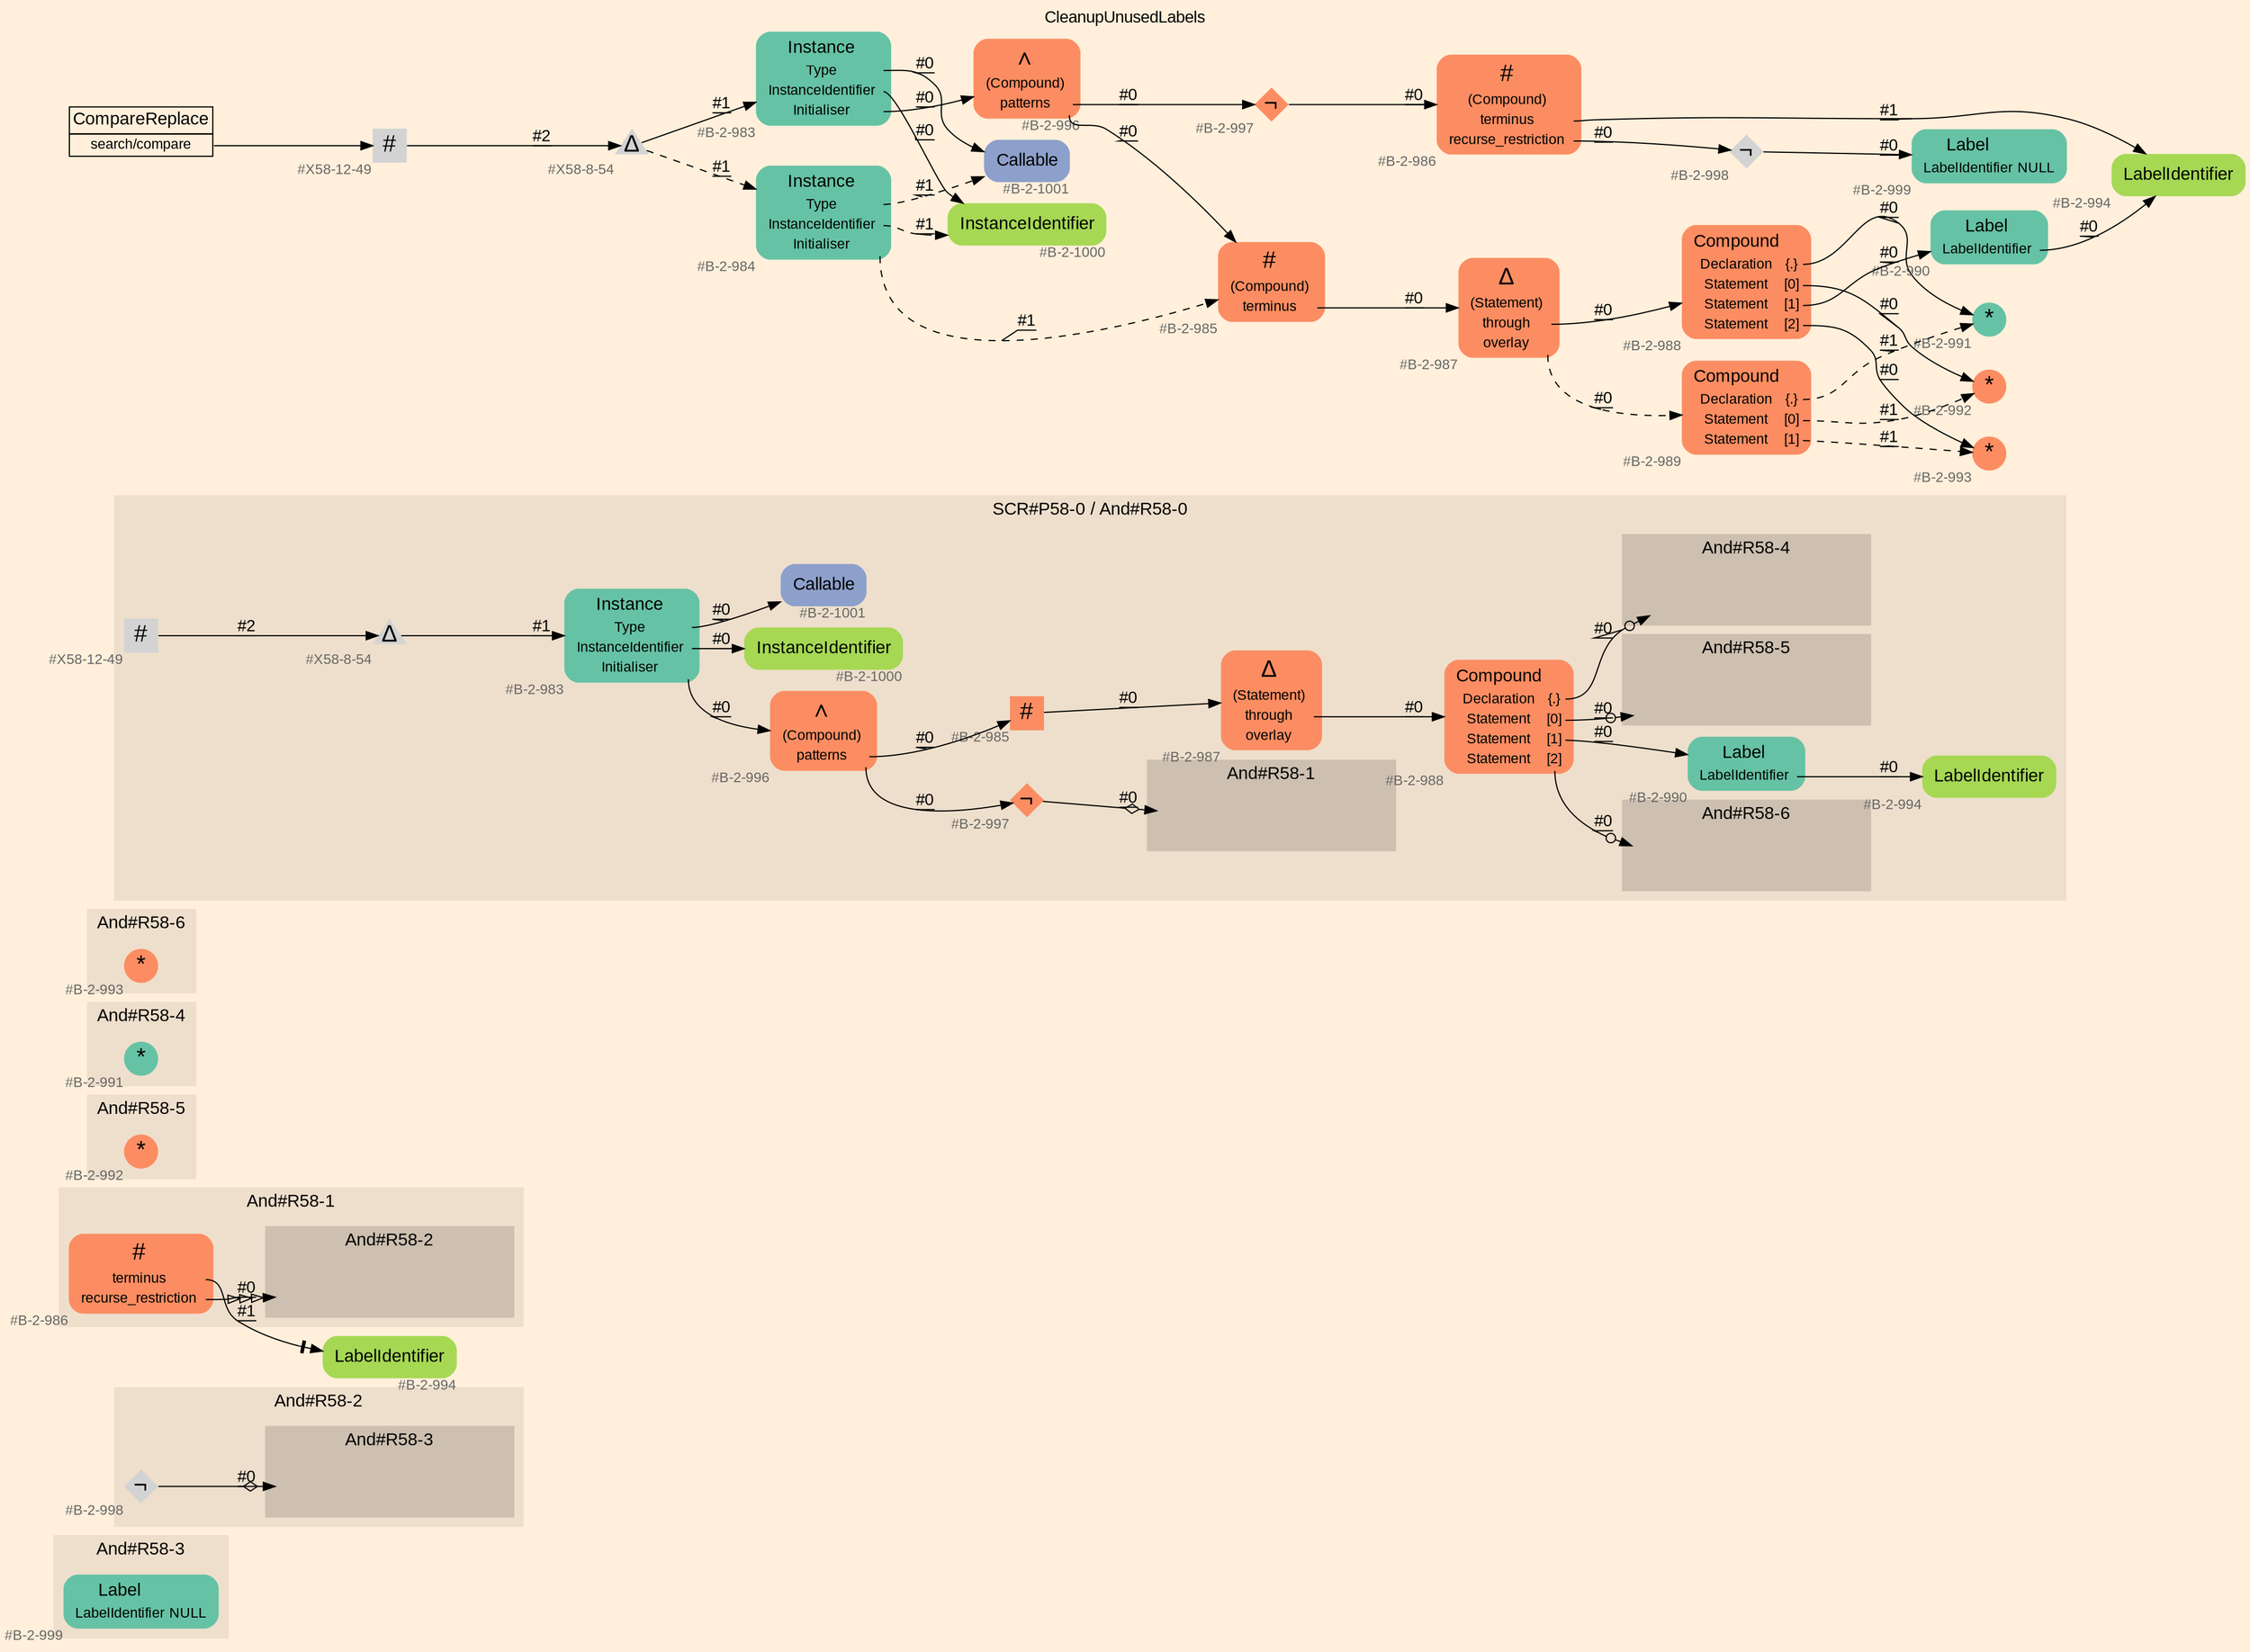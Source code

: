 digraph "CleanupUnusedLabels" {
label = "CleanupUnusedLabels"
labelloc = t
graph [
    rankdir = "LR"
    ranksep = 0.3
    bgcolor = antiquewhite1
    color = black
    fontcolor = black
    fontname = "Arial"
];
node [
    fontname = "Arial"
];
edge [
    fontname = "Arial"
];

// -------------------- figure And#R58-3 --------------------
// -------- region And#R58-3 ----------
subgraph "clusterAnd#R58-3" {
    label = "And#R58-3"
    style = "filled"
    color = antiquewhite2
    fontsize = "15"
    // -------- block And#R58-3/#B-2-999 ----------
    "And#R58-3/#B-2-999" [
        fillcolor = "/set28/1"
        xlabel = "#B-2-999"
        fontsize = "12"
        fontcolor = grey40
        shape = "plaintext"
        label = <<TABLE BORDER="0" CELLBORDER="0" CELLSPACING="0">
         <TR><TD><FONT COLOR="black" POINT-SIZE="15">Label</FONT></TD></TR>
         <TR><TD><FONT COLOR="black" POINT-SIZE="12">LabelIdentifier</FONT></TD><TD PORT="port0"><FONT COLOR="black" POINT-SIZE="12">NULL</FONT></TD></TR>
        </TABLE>>
        style = "rounded,filled"
    ];
    
}


// -------------------- figure And#R58-2 --------------------
// -------- region And#R58-2 ----------
subgraph "clusterAnd#R58-2" {
    label = "And#R58-2"
    style = "filled"
    color = antiquewhite2
    fontsize = "15"
    // -------- block And#R58-2/#B-2-998 ----------
    "And#R58-2/#B-2-998" [
        xlabel = "#B-2-998"
        fontsize = "12"
        fontcolor = grey40
        shape = "diamond"
        label = <<FONT COLOR="black" POINT-SIZE="20">¬</FONT>>
        style = "filled"
        penwidth = 0.0
        fixedsize = true
        width = 0.4
        height = 0.4
    ];
    
    // -------- region And#R58-2/And#R58-3 ----------
    subgraph "clusterAnd#R58-2/And#R58-3" {
        label = "And#R58-3"
        style = "filled"
        color = antiquewhite3
        fontsize = "15"
        // -------- block And#R58-2/And#R58-3/#B-2-999 ----------
        "And#R58-2/And#R58-3/#B-2-999" [
            fillcolor = "/set28/1"
            xlabel = "#B-2-999"
            fontsize = "12"
            fontcolor = grey40
            shape = "none"
            style = "invisible"
        ];
        
    }
    
}

"And#R58-2/#B-2-998" -> "And#R58-2/And#R58-3/#B-2-999" [
    arrowhead="normalnoneodiamond"
    label = "#0"
    decorate = true
    color = black
    fontcolor = black
];


// -------------------- figure And#R58-1 --------------------
// -------- region And#R58-1 ----------
subgraph "clusterAnd#R58-1" {
    label = "And#R58-1"
    style = "filled"
    color = antiquewhite2
    fontsize = "15"
    // -------- block And#R58-1/#B-2-986 ----------
    "And#R58-1/#B-2-986" [
        fillcolor = "/set28/2"
        xlabel = "#B-2-986"
        fontsize = "12"
        fontcolor = grey40
        shape = "plaintext"
        label = <<TABLE BORDER="0" CELLBORDER="0" CELLSPACING="0">
         <TR><TD><FONT COLOR="black" POINT-SIZE="20">#</FONT></TD></TR>
         <TR><TD><FONT COLOR="black" POINT-SIZE="12">terminus</FONT></TD><TD PORT="port0"></TD></TR>
         <TR><TD><FONT COLOR="black" POINT-SIZE="12">recurse_restriction</FONT></TD><TD PORT="port1"></TD></TR>
        </TABLE>>
        style = "rounded,filled"
    ];
    
    // -------- region And#R58-1/And#R58-2 ----------
    subgraph "clusterAnd#R58-1/And#R58-2" {
        label = "And#R58-2"
        style = "filled"
        color = antiquewhite3
        fontsize = "15"
        // -------- block And#R58-1/And#R58-2/#B-2-998 ----------
        "And#R58-1/And#R58-2/#B-2-998" [
            xlabel = "#B-2-998"
            fontsize = "12"
            fontcolor = grey40
            shape = "none"
            style = "invisible"
        ];
        
    }
    
}

// -------- block And#R58-1/#B-2-994 ----------
"And#R58-1/#B-2-994" [
    fillcolor = "/set28/5"
    xlabel = "#B-2-994"
    fontsize = "12"
    fontcolor = grey40
    shape = "plaintext"
    label = <<TABLE BORDER="0" CELLBORDER="0" CELLSPACING="0">
     <TR><TD><FONT COLOR="black" POINT-SIZE="15">LabelIdentifier</FONT></TD></TR>
    </TABLE>>
    style = "rounded,filled"
];

"And#R58-1/#B-2-986":port0 -> "And#R58-1/#B-2-994" [
    arrowhead="normalnonetee"
    label = "#1"
    decorate = true
    color = black
    fontcolor = black
];

"And#R58-1/#B-2-986":port1 -> "And#R58-1/And#R58-2/#B-2-998" [
    arrowhead="normalonormalonormalonormal"
    label = "#0"
    decorate = true
    color = black
    fontcolor = black
];


// -------------------- figure And#R58-5 --------------------
// -------- region And#R58-5 ----------
subgraph "clusterAnd#R58-5" {
    label = "And#R58-5"
    style = "filled"
    color = antiquewhite2
    fontsize = "15"
    // -------- block And#R58-5/#B-2-992 ----------
    "And#R58-5/#B-2-992" [
        fillcolor = "/set28/2"
        xlabel = "#B-2-992"
        fontsize = "12"
        fontcolor = grey40
        shape = "circle"
        label = <<FONT COLOR="black" POINT-SIZE="20">*</FONT>>
        style = "filled"
        penwidth = 0.0
        fixedsize = true
        width = 0.4
        height = 0.4
    ];
    
}


// -------------------- figure And#R58-4 --------------------
// -------- region And#R58-4 ----------
subgraph "clusterAnd#R58-4" {
    label = "And#R58-4"
    style = "filled"
    color = antiquewhite2
    fontsize = "15"
    // -------- block And#R58-4/#B-2-991 ----------
    "And#R58-4/#B-2-991" [
        fillcolor = "/set28/1"
        xlabel = "#B-2-991"
        fontsize = "12"
        fontcolor = grey40
        shape = "circle"
        label = <<FONT COLOR="black" POINT-SIZE="20">*</FONT>>
        style = "filled"
        penwidth = 0.0
        fixedsize = true
        width = 0.4
        height = 0.4
    ];
    
}


// -------------------- figure And#R58-6 --------------------
// -------- region And#R58-6 ----------
subgraph "clusterAnd#R58-6" {
    label = "And#R58-6"
    style = "filled"
    color = antiquewhite2
    fontsize = "15"
    // -------- block And#R58-6/#B-2-993 ----------
    "And#R58-6/#B-2-993" [
        fillcolor = "/set28/2"
        xlabel = "#B-2-993"
        fontsize = "12"
        fontcolor = grey40
        shape = "circle"
        label = <<FONT COLOR="black" POINT-SIZE="20">*</FONT>>
        style = "filled"
        penwidth = 0.0
        fixedsize = true
        width = 0.4
        height = 0.4
    ];
    
}


// -------------------- figure And#R58-0 --------------------
// -------- region And#R58-0 ----------
subgraph "clusterAnd#R58-0" {
    label = "SCR#P58-0 / And#R58-0"
    style = "filled"
    color = antiquewhite2
    fontsize = "15"
    // -------- block And#R58-0/#B-2-990 ----------
    "And#R58-0/#B-2-990" [
        fillcolor = "/set28/1"
        xlabel = "#B-2-990"
        fontsize = "12"
        fontcolor = grey40
        shape = "plaintext"
        label = <<TABLE BORDER="0" CELLBORDER="0" CELLSPACING="0">
         <TR><TD><FONT COLOR="black" POINT-SIZE="15">Label</FONT></TD></TR>
         <TR><TD><FONT COLOR="black" POINT-SIZE="12">LabelIdentifier</FONT></TD><TD PORT="port0"></TD></TR>
        </TABLE>>
        style = "rounded,filled"
    ];
    
    // -------- block And#R58-0/#B-2-997 ----------
    "And#R58-0/#B-2-997" [
        fillcolor = "/set28/2"
        xlabel = "#B-2-997"
        fontsize = "12"
        fontcolor = grey40
        shape = "diamond"
        label = <<FONT COLOR="black" POINT-SIZE="20">¬</FONT>>
        style = "filled"
        penwidth = 0.0
        fixedsize = true
        width = 0.4
        height = 0.4
    ];
    
    // -------- block And#R58-0/#B-2-983 ----------
    "And#R58-0/#B-2-983" [
        fillcolor = "/set28/1"
        xlabel = "#B-2-983"
        fontsize = "12"
        fontcolor = grey40
        shape = "plaintext"
        label = <<TABLE BORDER="0" CELLBORDER="0" CELLSPACING="0">
         <TR><TD><FONT COLOR="black" POINT-SIZE="15">Instance</FONT></TD></TR>
         <TR><TD><FONT COLOR="black" POINT-SIZE="12">Type</FONT></TD><TD PORT="port0"></TD></TR>
         <TR><TD><FONT COLOR="black" POINT-SIZE="12">InstanceIdentifier</FONT></TD><TD PORT="port1"></TD></TR>
         <TR><TD><FONT COLOR="black" POINT-SIZE="12">Initialiser</FONT></TD><TD PORT="port2"></TD></TR>
        </TABLE>>
        style = "rounded,filled"
    ];
    
    // -------- block And#R58-0/#B-2-1000 ----------
    "And#R58-0/#B-2-1000" [
        fillcolor = "/set28/5"
        xlabel = "#B-2-1000"
        fontsize = "12"
        fontcolor = grey40
        shape = "plaintext"
        label = <<TABLE BORDER="0" CELLBORDER="0" CELLSPACING="0">
         <TR><TD><FONT COLOR="black" POINT-SIZE="15">InstanceIdentifier</FONT></TD></TR>
        </TABLE>>
        style = "rounded,filled"
    ];
    
    // -------- block And#R58-0/#X58-12-49 ----------
    "And#R58-0/#X58-12-49" [
        xlabel = "#X58-12-49"
        fontsize = "12"
        fontcolor = grey40
        shape = "square"
        label = <<FONT COLOR="black" POINT-SIZE="20">#</FONT>>
        style = "filled"
        penwidth = 0.0
        fixedsize = true
        width = 0.4
        height = 0.4
    ];
    
    // -------- block And#R58-0/#X58-8-54 ----------
    "And#R58-0/#X58-8-54" [
        xlabel = "#X58-8-54"
        fontsize = "12"
        fontcolor = grey40
        shape = "triangle"
        label = <<FONT COLOR="black" POINT-SIZE="20">Δ</FONT>>
        style = "filled"
        penwidth = 0.0
        fixedsize = true
        width = 0.4
        height = 0.4
    ];
    
    // -------- block And#R58-0/#B-2-988 ----------
    "And#R58-0/#B-2-988" [
        fillcolor = "/set28/2"
        xlabel = "#B-2-988"
        fontsize = "12"
        fontcolor = grey40
        shape = "plaintext"
        label = <<TABLE BORDER="0" CELLBORDER="0" CELLSPACING="0">
         <TR><TD><FONT COLOR="black" POINT-SIZE="15">Compound</FONT></TD></TR>
         <TR><TD><FONT COLOR="black" POINT-SIZE="12">Declaration</FONT></TD><TD PORT="port0"><FONT COLOR="black" POINT-SIZE="12">{.}</FONT></TD></TR>
         <TR><TD><FONT COLOR="black" POINT-SIZE="12">Statement</FONT></TD><TD PORT="port1"><FONT COLOR="black" POINT-SIZE="12">[0]</FONT></TD></TR>
         <TR><TD><FONT COLOR="black" POINT-SIZE="12">Statement</FONT></TD><TD PORT="port2"><FONT COLOR="black" POINT-SIZE="12">[1]</FONT></TD></TR>
         <TR><TD><FONT COLOR="black" POINT-SIZE="12">Statement</FONT></TD><TD PORT="port3"><FONT COLOR="black" POINT-SIZE="12">[2]</FONT></TD></TR>
        </TABLE>>
        style = "rounded,filled"
    ];
    
    // -------- block And#R58-0/#B-2-1001 ----------
    "And#R58-0/#B-2-1001" [
        fillcolor = "/set28/3"
        xlabel = "#B-2-1001"
        fontsize = "12"
        fontcolor = grey40
        shape = "plaintext"
        label = <<TABLE BORDER="0" CELLBORDER="0" CELLSPACING="0">
         <TR><TD><FONT COLOR="black" POINT-SIZE="15">Callable</FONT></TD></TR>
        </TABLE>>
        style = "rounded,filled"
    ];
    
    // -------- block And#R58-0/#B-2-996 ----------
    "And#R58-0/#B-2-996" [
        fillcolor = "/set28/2"
        xlabel = "#B-2-996"
        fontsize = "12"
        fontcolor = grey40
        shape = "plaintext"
        label = <<TABLE BORDER="0" CELLBORDER="0" CELLSPACING="0">
         <TR><TD><FONT COLOR="black" POINT-SIZE="20">∧</FONT></TD></TR>
         <TR><TD><FONT COLOR="black" POINT-SIZE="12">(Compound)</FONT></TD><TD PORT="port0"></TD></TR>
         <TR><TD><FONT COLOR="black" POINT-SIZE="12">patterns</FONT></TD><TD PORT="port1"></TD></TR>
        </TABLE>>
        style = "rounded,filled"
    ];
    
    // -------- block And#R58-0/#B-2-985 ----------
    "And#R58-0/#B-2-985" [
        fillcolor = "/set28/2"
        xlabel = "#B-2-985"
        fontsize = "12"
        fontcolor = grey40
        shape = "square"
        label = <<FONT COLOR="black" POINT-SIZE="20">#</FONT>>
        style = "filled"
        penwidth = 0.0
        fixedsize = true
        width = 0.4
        height = 0.4
    ];
    
    // -------- block And#R58-0/#B-2-994 ----------
    "And#R58-0/#B-2-994" [
        fillcolor = "/set28/5"
        xlabel = "#B-2-994"
        fontsize = "12"
        fontcolor = grey40
        shape = "plaintext"
        label = <<TABLE BORDER="0" CELLBORDER="0" CELLSPACING="0">
         <TR><TD><FONT COLOR="black" POINT-SIZE="15">LabelIdentifier</FONT></TD></TR>
        </TABLE>>
        style = "rounded,filled"
    ];
    
    // -------- block And#R58-0/#B-2-987 ----------
    "And#R58-0/#B-2-987" [
        fillcolor = "/set28/2"
        xlabel = "#B-2-987"
        fontsize = "12"
        fontcolor = grey40
        shape = "plaintext"
        label = <<TABLE BORDER="0" CELLBORDER="0" CELLSPACING="0">
         <TR><TD><FONT COLOR="black" POINT-SIZE="20">Δ</FONT></TD></TR>
         <TR><TD><FONT COLOR="black" POINT-SIZE="12">(Statement)</FONT></TD><TD PORT="port0"></TD></TR>
         <TR><TD><FONT COLOR="black" POINT-SIZE="12">through</FONT></TD><TD PORT="port1"></TD></TR>
         <TR><TD><FONT COLOR="black" POINT-SIZE="12">overlay</FONT></TD><TD PORT="port2"></TD></TR>
        </TABLE>>
        style = "rounded,filled"
    ];
    
    // -------- region And#R58-0/And#R58-1 ----------
    subgraph "clusterAnd#R58-0/And#R58-1" {
        label = "And#R58-1"
        style = "filled"
        color = antiquewhite3
        fontsize = "15"
        // -------- block And#R58-0/And#R58-1/#B-2-986 ----------
        "And#R58-0/And#R58-1/#B-2-986" [
            fillcolor = "/set28/2"
            xlabel = "#B-2-986"
            fontsize = "12"
            fontcolor = grey40
            shape = "none"
            style = "invisible"
        ];
        
    }
    
    // -------- region And#R58-0/And#R58-4 ----------
    subgraph "clusterAnd#R58-0/And#R58-4" {
        label = "And#R58-4"
        style = "filled"
        color = antiquewhite3
        fontsize = "15"
        // -------- block And#R58-0/And#R58-4/#B-2-991 ----------
        "And#R58-0/And#R58-4/#B-2-991" [
            fillcolor = "/set28/1"
            xlabel = "#B-2-991"
            fontsize = "12"
            fontcolor = grey40
            shape = "none"
            style = "invisible"
        ];
        
    }
    
    // -------- region And#R58-0/And#R58-5 ----------
    subgraph "clusterAnd#R58-0/And#R58-5" {
        label = "And#R58-5"
        style = "filled"
        color = antiquewhite3
        fontsize = "15"
        // -------- block And#R58-0/And#R58-5/#B-2-992 ----------
        "And#R58-0/And#R58-5/#B-2-992" [
            fillcolor = "/set28/2"
            xlabel = "#B-2-992"
            fontsize = "12"
            fontcolor = grey40
            shape = "none"
            style = "invisible"
        ];
        
    }
    
    // -------- region And#R58-0/And#R58-6 ----------
    subgraph "clusterAnd#R58-0/And#R58-6" {
        label = "And#R58-6"
        style = "filled"
        color = antiquewhite3
        fontsize = "15"
        // -------- block And#R58-0/And#R58-6/#B-2-993 ----------
        "And#R58-0/And#R58-6/#B-2-993" [
            fillcolor = "/set28/2"
            xlabel = "#B-2-993"
            fontsize = "12"
            fontcolor = grey40
            shape = "none"
            style = "invisible"
        ];
        
    }
    
}

"And#R58-0/#B-2-990":port0 -> "And#R58-0/#B-2-994" [
    label = "#0"
    decorate = true
    color = black
    fontcolor = black
];

"And#R58-0/#B-2-997" -> "And#R58-0/And#R58-1/#B-2-986" [
    arrowhead="normalnoneodiamond"
    label = "#0"
    decorate = true
    color = black
    fontcolor = black
];

"And#R58-0/#B-2-983":port0 -> "And#R58-0/#B-2-1001" [
    label = "#0"
    decorate = true
    color = black
    fontcolor = black
];

"And#R58-0/#B-2-983":port1 -> "And#R58-0/#B-2-1000" [
    label = "#0"
    decorate = true
    color = black
    fontcolor = black
];

"And#R58-0/#B-2-983":port2 -> "And#R58-0/#B-2-996" [
    label = "#0"
    decorate = true
    color = black
    fontcolor = black
];

"And#R58-0/#X58-12-49" -> "And#R58-0/#X58-8-54" [
    label = "#2"
    decorate = true
    color = black
    fontcolor = black
];

"And#R58-0/#X58-8-54" -> "And#R58-0/#B-2-983" [
    label = "#1"
    decorate = true
    color = black
    fontcolor = black
];

"And#R58-0/#B-2-988":port0 -> "And#R58-0/And#R58-4/#B-2-991" [
    arrowhead="normalnoneodot"
    label = "#0"
    decorate = true
    color = black
    fontcolor = black
];

"And#R58-0/#B-2-988":port1 -> "And#R58-0/And#R58-5/#B-2-992" [
    arrowhead="normalnoneodot"
    label = "#0"
    decorate = true
    color = black
    fontcolor = black
];

"And#R58-0/#B-2-988":port2 -> "And#R58-0/#B-2-990" [
    label = "#0"
    decorate = true
    color = black
    fontcolor = black
];

"And#R58-0/#B-2-988":port3 -> "And#R58-0/And#R58-6/#B-2-993" [
    arrowhead="normalnoneodot"
    label = "#0"
    decorate = true
    color = black
    fontcolor = black
];

"And#R58-0/#B-2-996":port1 -> "And#R58-0/#B-2-985" [
    label = "#0"
    decorate = true
    color = black
    fontcolor = black
];

"And#R58-0/#B-2-996":port1 -> "And#R58-0/#B-2-997" [
    label = "#0"
    decorate = true
    color = black
    fontcolor = black
];

"And#R58-0/#B-2-985" -> "And#R58-0/#B-2-987" [
    label = "#0"
    decorate = true
    color = black
    fontcolor = black
];

"And#R58-0/#B-2-987":port1 -> "And#R58-0/#B-2-988" [
    label = "#0"
    decorate = true
    color = black
    fontcolor = black
];


// -------------------- transformation figure --------------------
// -------- block CR#X58-10-58 ----------
"CR#X58-10-58" [
    fillcolor = antiquewhite1
    fontsize = "12"
    fontcolor = grey40
    shape = "plaintext"
    label = <<TABLE BORDER="0" CELLBORDER="1" CELLSPACING="0">
     <TR><TD><FONT COLOR="black" POINT-SIZE="15">CompareReplace</FONT></TD></TR>
     <TR><TD PORT="port0"><FONT COLOR="black" POINT-SIZE="12">search/compare</FONT></TD></TR>
    </TABLE>>
    style = "filled"
    color = black
];

// -------- block #X58-12-49 ----------
"#X58-12-49" [
    xlabel = "#X58-12-49"
    fontsize = "12"
    fontcolor = grey40
    shape = "square"
    label = <<FONT COLOR="black" POINT-SIZE="20">#</FONT>>
    style = "filled"
    penwidth = 0.0
    fixedsize = true
    width = 0.4
    height = 0.4
];

// -------- block #X58-8-54 ----------
"#X58-8-54" [
    xlabel = "#X58-8-54"
    fontsize = "12"
    fontcolor = grey40
    shape = "triangle"
    label = <<FONT COLOR="black" POINT-SIZE="20">Δ</FONT>>
    style = "filled"
    penwidth = 0.0
    fixedsize = true
    width = 0.4
    height = 0.4
];

// -------- block #B-2-983 ----------
"#B-2-983" [
    fillcolor = "/set28/1"
    xlabel = "#B-2-983"
    fontsize = "12"
    fontcolor = grey40
    shape = "plaintext"
    label = <<TABLE BORDER="0" CELLBORDER="0" CELLSPACING="0">
     <TR><TD><FONT COLOR="black" POINT-SIZE="15">Instance</FONT></TD></TR>
     <TR><TD><FONT COLOR="black" POINT-SIZE="12">Type</FONT></TD><TD PORT="port0"></TD></TR>
     <TR><TD><FONT COLOR="black" POINT-SIZE="12">InstanceIdentifier</FONT></TD><TD PORT="port1"></TD></TR>
     <TR><TD><FONT COLOR="black" POINT-SIZE="12">Initialiser</FONT></TD><TD PORT="port2"></TD></TR>
    </TABLE>>
    style = "rounded,filled"
];

// -------- block #B-2-1001 ----------
"#B-2-1001" [
    fillcolor = "/set28/3"
    xlabel = "#B-2-1001"
    fontsize = "12"
    fontcolor = grey40
    shape = "plaintext"
    label = <<TABLE BORDER="0" CELLBORDER="0" CELLSPACING="0">
     <TR><TD><FONT COLOR="black" POINT-SIZE="15">Callable</FONT></TD></TR>
    </TABLE>>
    style = "rounded,filled"
];

// -------- block #B-2-1000 ----------
"#B-2-1000" [
    fillcolor = "/set28/5"
    xlabel = "#B-2-1000"
    fontsize = "12"
    fontcolor = grey40
    shape = "plaintext"
    label = <<TABLE BORDER="0" CELLBORDER="0" CELLSPACING="0">
     <TR><TD><FONT COLOR="black" POINT-SIZE="15">InstanceIdentifier</FONT></TD></TR>
    </TABLE>>
    style = "rounded,filled"
];

// -------- block #B-2-996 ----------
"#B-2-996" [
    fillcolor = "/set28/2"
    xlabel = "#B-2-996"
    fontsize = "12"
    fontcolor = grey40
    shape = "plaintext"
    label = <<TABLE BORDER="0" CELLBORDER="0" CELLSPACING="0">
     <TR><TD><FONT COLOR="black" POINT-SIZE="20">∧</FONT></TD></TR>
     <TR><TD><FONT COLOR="black" POINT-SIZE="12">(Compound)</FONT></TD><TD PORT="port0"></TD></TR>
     <TR><TD><FONT COLOR="black" POINT-SIZE="12">patterns</FONT></TD><TD PORT="port1"></TD></TR>
    </TABLE>>
    style = "rounded,filled"
];

// -------- block #B-2-985 ----------
"#B-2-985" [
    fillcolor = "/set28/2"
    xlabel = "#B-2-985"
    fontsize = "12"
    fontcolor = grey40
    shape = "plaintext"
    label = <<TABLE BORDER="0" CELLBORDER="0" CELLSPACING="0">
     <TR><TD><FONT COLOR="black" POINT-SIZE="20">#</FONT></TD></TR>
     <TR><TD><FONT COLOR="black" POINT-SIZE="12">(Compound)</FONT></TD><TD PORT="port0"></TD></TR>
     <TR><TD><FONT COLOR="black" POINT-SIZE="12">terminus</FONT></TD><TD PORT="port1"></TD></TR>
    </TABLE>>
    style = "rounded,filled"
];

// -------- block #B-2-987 ----------
"#B-2-987" [
    fillcolor = "/set28/2"
    xlabel = "#B-2-987"
    fontsize = "12"
    fontcolor = grey40
    shape = "plaintext"
    label = <<TABLE BORDER="0" CELLBORDER="0" CELLSPACING="0">
     <TR><TD><FONT COLOR="black" POINT-SIZE="20">Δ</FONT></TD></TR>
     <TR><TD><FONT COLOR="black" POINT-SIZE="12">(Statement)</FONT></TD><TD PORT="port0"></TD></TR>
     <TR><TD><FONT COLOR="black" POINT-SIZE="12">through</FONT></TD><TD PORT="port1"></TD></TR>
     <TR><TD><FONT COLOR="black" POINT-SIZE="12">overlay</FONT></TD><TD PORT="port2"></TD></TR>
    </TABLE>>
    style = "rounded,filled"
];

// -------- block #B-2-988 ----------
"#B-2-988" [
    fillcolor = "/set28/2"
    xlabel = "#B-2-988"
    fontsize = "12"
    fontcolor = grey40
    shape = "plaintext"
    label = <<TABLE BORDER="0" CELLBORDER="0" CELLSPACING="0">
     <TR><TD><FONT COLOR="black" POINT-SIZE="15">Compound</FONT></TD></TR>
     <TR><TD><FONT COLOR="black" POINT-SIZE="12">Declaration</FONT></TD><TD PORT="port0"><FONT COLOR="black" POINT-SIZE="12">{.}</FONT></TD></TR>
     <TR><TD><FONT COLOR="black" POINT-SIZE="12">Statement</FONT></TD><TD PORT="port1"><FONT COLOR="black" POINT-SIZE="12">[0]</FONT></TD></TR>
     <TR><TD><FONT COLOR="black" POINT-SIZE="12">Statement</FONT></TD><TD PORT="port2"><FONT COLOR="black" POINT-SIZE="12">[1]</FONT></TD></TR>
     <TR><TD><FONT COLOR="black" POINT-SIZE="12">Statement</FONT></TD><TD PORT="port3"><FONT COLOR="black" POINT-SIZE="12">[2]</FONT></TD></TR>
    </TABLE>>
    style = "rounded,filled"
];

// -------- block #B-2-991 ----------
"#B-2-991" [
    fillcolor = "/set28/1"
    xlabel = "#B-2-991"
    fontsize = "12"
    fontcolor = grey40
    shape = "circle"
    label = <<FONT COLOR="black" POINT-SIZE="20">*</FONT>>
    style = "filled"
    penwidth = 0.0
    fixedsize = true
    width = 0.4
    height = 0.4
];

// -------- block #B-2-992 ----------
"#B-2-992" [
    fillcolor = "/set28/2"
    xlabel = "#B-2-992"
    fontsize = "12"
    fontcolor = grey40
    shape = "circle"
    label = <<FONT COLOR="black" POINT-SIZE="20">*</FONT>>
    style = "filled"
    penwidth = 0.0
    fixedsize = true
    width = 0.4
    height = 0.4
];

// -------- block #B-2-990 ----------
"#B-2-990" [
    fillcolor = "/set28/1"
    xlabel = "#B-2-990"
    fontsize = "12"
    fontcolor = grey40
    shape = "plaintext"
    label = <<TABLE BORDER="0" CELLBORDER="0" CELLSPACING="0">
     <TR><TD><FONT COLOR="black" POINT-SIZE="15">Label</FONT></TD></TR>
     <TR><TD><FONT COLOR="black" POINT-SIZE="12">LabelIdentifier</FONT></TD><TD PORT="port0"></TD></TR>
    </TABLE>>
    style = "rounded,filled"
];

// -------- block #B-2-994 ----------
"#B-2-994" [
    fillcolor = "/set28/5"
    xlabel = "#B-2-994"
    fontsize = "12"
    fontcolor = grey40
    shape = "plaintext"
    label = <<TABLE BORDER="0" CELLBORDER="0" CELLSPACING="0">
     <TR><TD><FONT COLOR="black" POINT-SIZE="15">LabelIdentifier</FONT></TD></TR>
    </TABLE>>
    style = "rounded,filled"
];

// -------- block #B-2-993 ----------
"#B-2-993" [
    fillcolor = "/set28/2"
    xlabel = "#B-2-993"
    fontsize = "12"
    fontcolor = grey40
    shape = "circle"
    label = <<FONT COLOR="black" POINT-SIZE="20">*</FONT>>
    style = "filled"
    penwidth = 0.0
    fixedsize = true
    width = 0.4
    height = 0.4
];

// -------- block #B-2-989 ----------
"#B-2-989" [
    fillcolor = "/set28/2"
    xlabel = "#B-2-989"
    fontsize = "12"
    fontcolor = grey40
    shape = "plaintext"
    label = <<TABLE BORDER="0" CELLBORDER="0" CELLSPACING="0">
     <TR><TD><FONT COLOR="black" POINT-SIZE="15">Compound</FONT></TD></TR>
     <TR><TD><FONT COLOR="black" POINT-SIZE="12">Declaration</FONT></TD><TD PORT="port0"><FONT COLOR="black" POINT-SIZE="12">{.}</FONT></TD></TR>
     <TR><TD><FONT COLOR="black" POINT-SIZE="12">Statement</FONT></TD><TD PORT="port1"><FONT COLOR="black" POINT-SIZE="12">[0]</FONT></TD></TR>
     <TR><TD><FONT COLOR="black" POINT-SIZE="12">Statement</FONT></TD><TD PORT="port2"><FONT COLOR="black" POINT-SIZE="12">[1]</FONT></TD></TR>
    </TABLE>>
    style = "rounded,filled"
];

// -------- block #B-2-997 ----------
"#B-2-997" [
    fillcolor = "/set28/2"
    xlabel = "#B-2-997"
    fontsize = "12"
    fontcolor = grey40
    shape = "diamond"
    label = <<FONT COLOR="black" POINT-SIZE="20">¬</FONT>>
    style = "filled"
    penwidth = 0.0
    fixedsize = true
    width = 0.4
    height = 0.4
];

// -------- block #B-2-986 ----------
"#B-2-986" [
    fillcolor = "/set28/2"
    xlabel = "#B-2-986"
    fontsize = "12"
    fontcolor = grey40
    shape = "plaintext"
    label = <<TABLE BORDER="0" CELLBORDER="0" CELLSPACING="0">
     <TR><TD><FONT COLOR="black" POINT-SIZE="20">#</FONT></TD></TR>
     <TR><TD><FONT COLOR="black" POINT-SIZE="12">(Compound)</FONT></TD><TD PORT="port0"></TD></TR>
     <TR><TD><FONT COLOR="black" POINT-SIZE="12">terminus</FONT></TD><TD PORT="port1"></TD></TR>
     <TR><TD><FONT COLOR="black" POINT-SIZE="12">recurse_restriction</FONT></TD><TD PORT="port2"></TD></TR>
    </TABLE>>
    style = "rounded,filled"
];

// -------- block #B-2-998 ----------
"#B-2-998" [
    xlabel = "#B-2-998"
    fontsize = "12"
    fontcolor = grey40
    shape = "diamond"
    label = <<FONT COLOR="black" POINT-SIZE="20">¬</FONT>>
    style = "filled"
    penwidth = 0.0
    fixedsize = true
    width = 0.4
    height = 0.4
];

// -------- block #B-2-999 ----------
"#B-2-999" [
    fillcolor = "/set28/1"
    xlabel = "#B-2-999"
    fontsize = "12"
    fontcolor = grey40
    shape = "plaintext"
    label = <<TABLE BORDER="0" CELLBORDER="0" CELLSPACING="0">
     <TR><TD><FONT COLOR="black" POINT-SIZE="15">Label</FONT></TD></TR>
     <TR><TD><FONT COLOR="black" POINT-SIZE="12">LabelIdentifier</FONT></TD><TD PORT="port0"><FONT COLOR="black" POINT-SIZE="12">NULL</FONT></TD></TR>
    </TABLE>>
    style = "rounded,filled"
];

// -------- block #B-2-984 ----------
"#B-2-984" [
    fillcolor = "/set28/1"
    xlabel = "#B-2-984"
    fontsize = "12"
    fontcolor = grey40
    shape = "plaintext"
    label = <<TABLE BORDER="0" CELLBORDER="0" CELLSPACING="0">
     <TR><TD><FONT COLOR="black" POINT-SIZE="15">Instance</FONT></TD></TR>
     <TR><TD><FONT COLOR="black" POINT-SIZE="12">Type</FONT></TD><TD PORT="port0"></TD></TR>
     <TR><TD><FONT COLOR="black" POINT-SIZE="12">InstanceIdentifier</FONT></TD><TD PORT="port1"></TD></TR>
     <TR><TD><FONT COLOR="black" POINT-SIZE="12">Initialiser</FONT></TD><TD PORT="port2"></TD></TR>
    </TABLE>>
    style = "rounded,filled"
];

"CR#X58-10-58":port0 -> "#X58-12-49" [
    label = ""
    decorate = true
    color = black
    fontcolor = black
];

"#X58-12-49" -> "#X58-8-54" [
    label = "#2"
    decorate = true
    color = black
    fontcolor = black
];

"#X58-8-54" -> "#B-2-983" [
    label = "#1"
    decorate = true
    color = black
    fontcolor = black
];

"#X58-8-54" -> "#B-2-984" [
    style="dashed"
    label = "#1"
    decorate = true
    color = black
    fontcolor = black
];

"#B-2-983":port0 -> "#B-2-1001" [
    label = "#0"
    decorate = true
    color = black
    fontcolor = black
];

"#B-2-983":port1 -> "#B-2-1000" [
    label = "#0"
    decorate = true
    color = black
    fontcolor = black
];

"#B-2-983":port2 -> "#B-2-996" [
    label = "#0"
    decorate = true
    color = black
    fontcolor = black
];

"#B-2-996":port1 -> "#B-2-985" [
    label = "#0"
    decorate = true
    color = black
    fontcolor = black
];

"#B-2-996":port1 -> "#B-2-997" [
    label = "#0"
    decorate = true
    color = black
    fontcolor = black
];

"#B-2-985":port1 -> "#B-2-987" [
    label = "#0"
    decorate = true
    color = black
    fontcolor = black
];

"#B-2-987":port1 -> "#B-2-988" [
    label = "#0"
    decorate = true
    color = black
    fontcolor = black
];

"#B-2-987":port2 -> "#B-2-989" [
    style="dashed"
    label = "#0"
    decorate = true
    color = black
    fontcolor = black
];

"#B-2-988":port0 -> "#B-2-991" [
    label = "#0"
    decorate = true
    color = black
    fontcolor = black
];

"#B-2-988":port1 -> "#B-2-992" [
    label = "#0"
    decorate = true
    color = black
    fontcolor = black
];

"#B-2-988":port2 -> "#B-2-990" [
    label = "#0"
    decorate = true
    color = black
    fontcolor = black
];

"#B-2-988":port3 -> "#B-2-993" [
    label = "#0"
    decorate = true
    color = black
    fontcolor = black
];

"#B-2-990":port0 -> "#B-2-994" [
    label = "#0"
    decorate = true
    color = black
    fontcolor = black
];

"#B-2-989":port0 -> "#B-2-991" [
    style="dashed"
    label = "#1"
    decorate = true
    color = black
    fontcolor = black
];

"#B-2-989":port1 -> "#B-2-992" [
    style="dashed"
    label = "#1"
    decorate = true
    color = black
    fontcolor = black
];

"#B-2-989":port2 -> "#B-2-993" [
    style="dashed"
    label = "#1"
    decorate = true
    color = black
    fontcolor = black
];

"#B-2-997" -> "#B-2-986" [
    label = "#0"
    decorate = true
    color = black
    fontcolor = black
];

"#B-2-986":port1 -> "#B-2-994" [
    label = "#1"
    decorate = true
    color = black
    fontcolor = black
];

"#B-2-986":port2 -> "#B-2-998" [
    label = "#0"
    decorate = true
    color = black
    fontcolor = black
];

"#B-2-998" -> "#B-2-999" [
    label = "#0"
    decorate = true
    color = black
    fontcolor = black
];

"#B-2-984":port0 -> "#B-2-1001" [
    style="dashed"
    label = "#1"
    decorate = true
    color = black
    fontcolor = black
];

"#B-2-984":port1 -> "#B-2-1000" [
    style="dashed"
    label = "#1"
    decorate = true
    color = black
    fontcolor = black
];

"#B-2-984":port2 -> "#B-2-985" [
    style="dashed"
    label = "#1"
    decorate = true
    color = black
    fontcolor = black
];


}
